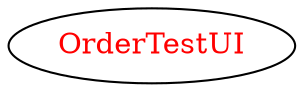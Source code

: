 digraph dependencyGraph {
 concentrate=true;
 ranksep="2.0";
 rankdir="LR"; 
 splines="ortho";
"OrderTestUI" [fontcolor="red"];
}